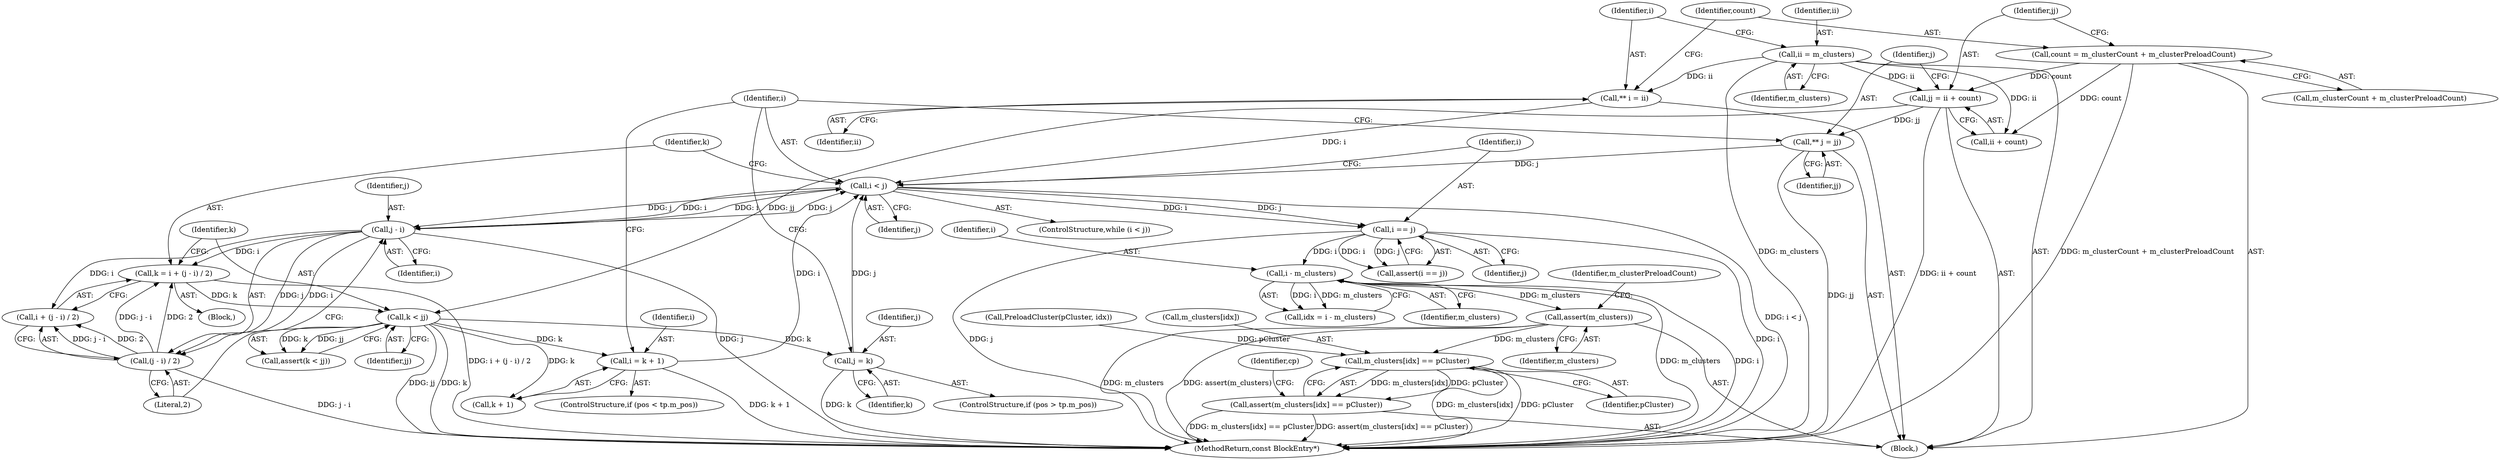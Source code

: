 digraph "0_Android_cc274e2abe8b2a6698a5c47d8aa4bb45f1f9538d_12@API" {
"1000220" [label="(Call,assert(m_clusters))"];
"1000207" [label="(Call,i - m_clusters)"];
"1000186" [label="(Call,i == j)"];
"1000128" [label="(Call,i < j)"];
"1000165" [label="(Call,i = k + 1)"];
"1000142" [label="(Call,k < jj)"];
"1000132" [label="(Call,k = i + (j - i) / 2)"];
"1000137" [label="(Call,j - i)"];
"1000136" [label="(Call,(j - i) / 2)"];
"1000118" [label="(Call,jj = ii + count)"];
"1000105" [label="(Call,ii = m_clusters)"];
"1000113" [label="(Call,count = m_clusterCount + m_clusterPreloadCount)"];
"1000109" [label="(Call,** i = ii)"];
"1000177" [label="(Call,j = k)"];
"1000124" [label="(Call,** j = jj)"];
"1000227" [label="(Call,m_clusters[idx] == pCluster)"];
"1000226" [label="(Call,assert(m_clusters[idx] == pCluster))"];
"1000226" [label="(Call,assert(m_clusters[idx] == pCluster))"];
"1000130" [label="(Identifier,j)"];
"1000109" [label="(Call,** i = ii)"];
"1000142" [label="(Call,k < jj)"];
"1000111" [label="(Identifier,ii)"];
"1000125" [label="(Identifier,j)"];
"1000220" [label="(Call,assert(m_clusters))"];
"1000138" [label="(Identifier,j)"];
"1000106" [label="(Identifier,ii)"];
"1000179" [label="(Identifier,k)"];
"1000221" [label="(Identifier,m_clusters)"];
"1000114" [label="(Identifier,count)"];
"1000136" [label="(Call,(j - i) / 2)"];
"1000167" [label="(Call,k + 1)"];
"1000120" [label="(Call,ii + count)"];
"1000110" [label="(Identifier,i)"];
"1000144" [label="(Identifier,jj)"];
"1000115" [label="(Call,m_clusterCount + m_clusterPreloadCount)"];
"1000166" [label="(Identifier,i)"];
"1000127" [label="(ControlStructure,while (i < j))"];
"1000212" [label="(Call,PreloadCluster(pCluster, idx))"];
"1000205" [label="(Call,idx = i - m_clusters)"];
"1000119" [label="(Identifier,jj)"];
"1000236" [label="(MethodReturn,const BlockEntry*)"];
"1000133" [label="(Identifier,k)"];
"1000207" [label="(Call,i - m_clusters)"];
"1000124" [label="(Call,** j = jj)"];
"1000141" [label="(Call,assert(k < jj))"];
"1000118" [label="(Call,jj = ii + count)"];
"1000113" [label="(Call,count = m_clusterCount + m_clusterPreloadCount)"];
"1000178" [label="(Identifier,j)"];
"1000129" [label="(Identifier,i)"];
"1000186" [label="(Call,i == j)"];
"1000208" [label="(Identifier,i)"];
"1000137" [label="(Call,j - i)"];
"1000187" [label="(Identifier,i)"];
"1000131" [label="(Block,)"];
"1000227" [label="(Call,m_clusters[idx] == pCluster)"];
"1000159" [label="(ControlStructure,if (pos < tp.m_pos))"];
"1000128" [label="(Call,i < j)"];
"1000165" [label="(Call,i = k + 1)"];
"1000224" [label="(Identifier,m_clusterPreloadCount)"];
"1000231" [label="(Identifier,pCluster)"];
"1000228" [label="(Call,m_clusters[idx])"];
"1000107" [label="(Identifier,m_clusters)"];
"1000185" [label="(Call,assert(i == j))"];
"1000134" [label="(Call,i + (j - i) / 2)"];
"1000177" [label="(Call,j = k)"];
"1000234" [label="(Identifier,cp)"];
"1000209" [label="(Identifier,m_clusters)"];
"1000139" [label="(Identifier,i)"];
"1000171" [label="(ControlStructure,if (pos > tp.m_pos))"];
"1000143" [label="(Identifier,k)"];
"1000126" [label="(Identifier,jj)"];
"1000104" [label="(Block,)"];
"1000132" [label="(Call,k = i + (j - i) / 2)"];
"1000105" [label="(Call,ii = m_clusters)"];
"1000140" [label="(Literal,2)"];
"1000188" [label="(Identifier,j)"];
"1000220" -> "1000104"  [label="AST: "];
"1000220" -> "1000221"  [label="CFG: "];
"1000221" -> "1000220"  [label="AST: "];
"1000224" -> "1000220"  [label="CFG: "];
"1000220" -> "1000236"  [label="DDG: m_clusters"];
"1000220" -> "1000236"  [label="DDG: assert(m_clusters)"];
"1000207" -> "1000220"  [label="DDG: m_clusters"];
"1000220" -> "1000227"  [label="DDG: m_clusters"];
"1000207" -> "1000205"  [label="AST: "];
"1000207" -> "1000209"  [label="CFG: "];
"1000208" -> "1000207"  [label="AST: "];
"1000209" -> "1000207"  [label="AST: "];
"1000205" -> "1000207"  [label="CFG: "];
"1000207" -> "1000236"  [label="DDG: m_clusters"];
"1000207" -> "1000236"  [label="DDG: i"];
"1000207" -> "1000205"  [label="DDG: i"];
"1000207" -> "1000205"  [label="DDG: m_clusters"];
"1000186" -> "1000207"  [label="DDG: i"];
"1000186" -> "1000185"  [label="AST: "];
"1000186" -> "1000188"  [label="CFG: "];
"1000187" -> "1000186"  [label="AST: "];
"1000188" -> "1000186"  [label="AST: "];
"1000185" -> "1000186"  [label="CFG: "];
"1000186" -> "1000236"  [label="DDG: j"];
"1000186" -> "1000236"  [label="DDG: i"];
"1000186" -> "1000185"  [label="DDG: i"];
"1000186" -> "1000185"  [label="DDG: j"];
"1000128" -> "1000186"  [label="DDG: i"];
"1000128" -> "1000186"  [label="DDG: j"];
"1000128" -> "1000127"  [label="AST: "];
"1000128" -> "1000130"  [label="CFG: "];
"1000129" -> "1000128"  [label="AST: "];
"1000130" -> "1000128"  [label="AST: "];
"1000133" -> "1000128"  [label="CFG: "];
"1000187" -> "1000128"  [label="CFG: "];
"1000128" -> "1000236"  [label="DDG: i < j"];
"1000165" -> "1000128"  [label="DDG: i"];
"1000109" -> "1000128"  [label="DDG: i"];
"1000137" -> "1000128"  [label="DDG: i"];
"1000137" -> "1000128"  [label="DDG: j"];
"1000177" -> "1000128"  [label="DDG: j"];
"1000124" -> "1000128"  [label="DDG: j"];
"1000128" -> "1000137"  [label="DDG: j"];
"1000128" -> "1000137"  [label="DDG: i"];
"1000165" -> "1000159"  [label="AST: "];
"1000165" -> "1000167"  [label="CFG: "];
"1000166" -> "1000165"  [label="AST: "];
"1000167" -> "1000165"  [label="AST: "];
"1000129" -> "1000165"  [label="CFG: "];
"1000165" -> "1000236"  [label="DDG: k + 1"];
"1000142" -> "1000165"  [label="DDG: k"];
"1000142" -> "1000141"  [label="AST: "];
"1000142" -> "1000144"  [label="CFG: "];
"1000143" -> "1000142"  [label="AST: "];
"1000144" -> "1000142"  [label="AST: "];
"1000141" -> "1000142"  [label="CFG: "];
"1000142" -> "1000236"  [label="DDG: jj"];
"1000142" -> "1000236"  [label="DDG: k"];
"1000142" -> "1000141"  [label="DDG: k"];
"1000142" -> "1000141"  [label="DDG: jj"];
"1000132" -> "1000142"  [label="DDG: k"];
"1000118" -> "1000142"  [label="DDG: jj"];
"1000142" -> "1000167"  [label="DDG: k"];
"1000142" -> "1000177"  [label="DDG: k"];
"1000132" -> "1000131"  [label="AST: "];
"1000132" -> "1000134"  [label="CFG: "];
"1000133" -> "1000132"  [label="AST: "];
"1000134" -> "1000132"  [label="AST: "];
"1000143" -> "1000132"  [label="CFG: "];
"1000132" -> "1000236"  [label="DDG: i + (j - i) / 2"];
"1000137" -> "1000132"  [label="DDG: i"];
"1000136" -> "1000132"  [label="DDG: j - i"];
"1000136" -> "1000132"  [label="DDG: 2"];
"1000137" -> "1000136"  [label="AST: "];
"1000137" -> "1000139"  [label="CFG: "];
"1000138" -> "1000137"  [label="AST: "];
"1000139" -> "1000137"  [label="AST: "];
"1000140" -> "1000137"  [label="CFG: "];
"1000137" -> "1000236"  [label="DDG: j"];
"1000137" -> "1000134"  [label="DDG: i"];
"1000137" -> "1000136"  [label="DDG: j"];
"1000137" -> "1000136"  [label="DDG: i"];
"1000136" -> "1000134"  [label="AST: "];
"1000136" -> "1000140"  [label="CFG: "];
"1000140" -> "1000136"  [label="AST: "];
"1000134" -> "1000136"  [label="CFG: "];
"1000136" -> "1000236"  [label="DDG: j - i"];
"1000136" -> "1000134"  [label="DDG: j - i"];
"1000136" -> "1000134"  [label="DDG: 2"];
"1000118" -> "1000104"  [label="AST: "];
"1000118" -> "1000120"  [label="CFG: "];
"1000119" -> "1000118"  [label="AST: "];
"1000120" -> "1000118"  [label="AST: "];
"1000125" -> "1000118"  [label="CFG: "];
"1000118" -> "1000236"  [label="DDG: ii + count"];
"1000105" -> "1000118"  [label="DDG: ii"];
"1000113" -> "1000118"  [label="DDG: count"];
"1000118" -> "1000124"  [label="DDG: jj"];
"1000105" -> "1000104"  [label="AST: "];
"1000105" -> "1000107"  [label="CFG: "];
"1000106" -> "1000105"  [label="AST: "];
"1000107" -> "1000105"  [label="AST: "];
"1000110" -> "1000105"  [label="CFG: "];
"1000105" -> "1000236"  [label="DDG: m_clusters"];
"1000105" -> "1000109"  [label="DDG: ii"];
"1000105" -> "1000120"  [label="DDG: ii"];
"1000113" -> "1000104"  [label="AST: "];
"1000113" -> "1000115"  [label="CFG: "];
"1000114" -> "1000113"  [label="AST: "];
"1000115" -> "1000113"  [label="AST: "];
"1000119" -> "1000113"  [label="CFG: "];
"1000113" -> "1000236"  [label="DDG: m_clusterCount + m_clusterPreloadCount"];
"1000113" -> "1000120"  [label="DDG: count"];
"1000109" -> "1000104"  [label="AST: "];
"1000109" -> "1000111"  [label="CFG: "];
"1000110" -> "1000109"  [label="AST: "];
"1000111" -> "1000109"  [label="AST: "];
"1000114" -> "1000109"  [label="CFG: "];
"1000177" -> "1000171"  [label="AST: "];
"1000177" -> "1000179"  [label="CFG: "];
"1000178" -> "1000177"  [label="AST: "];
"1000179" -> "1000177"  [label="AST: "];
"1000129" -> "1000177"  [label="CFG: "];
"1000177" -> "1000236"  [label="DDG: k"];
"1000124" -> "1000104"  [label="AST: "];
"1000124" -> "1000126"  [label="CFG: "];
"1000125" -> "1000124"  [label="AST: "];
"1000126" -> "1000124"  [label="AST: "];
"1000129" -> "1000124"  [label="CFG: "];
"1000124" -> "1000236"  [label="DDG: jj"];
"1000227" -> "1000226"  [label="AST: "];
"1000227" -> "1000231"  [label="CFG: "];
"1000228" -> "1000227"  [label="AST: "];
"1000231" -> "1000227"  [label="AST: "];
"1000226" -> "1000227"  [label="CFG: "];
"1000227" -> "1000236"  [label="DDG: m_clusters[idx]"];
"1000227" -> "1000236"  [label="DDG: pCluster"];
"1000227" -> "1000226"  [label="DDG: m_clusters[idx]"];
"1000227" -> "1000226"  [label="DDG: pCluster"];
"1000212" -> "1000227"  [label="DDG: pCluster"];
"1000226" -> "1000104"  [label="AST: "];
"1000234" -> "1000226"  [label="CFG: "];
"1000226" -> "1000236"  [label="DDG: m_clusters[idx] == pCluster"];
"1000226" -> "1000236"  [label="DDG: assert(m_clusters[idx] == pCluster)"];
}
